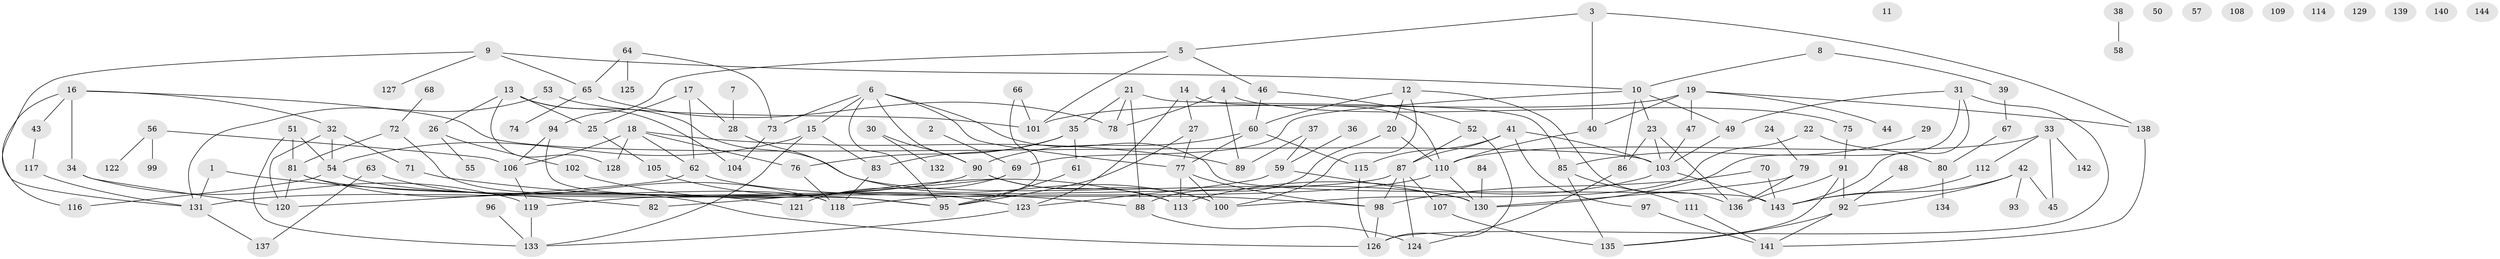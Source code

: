 // Generated by graph-tools (version 1.1) at 2025/00/03/09/25 03:00:50]
// undirected, 144 vertices, 208 edges
graph export_dot {
graph [start="1"]
  node [color=gray90,style=filled];
  1;
  2;
  3;
  4;
  5;
  6;
  7;
  8;
  9;
  10;
  11;
  12;
  13;
  14;
  15;
  16;
  17;
  18;
  19;
  20;
  21;
  22;
  23;
  24;
  25;
  26;
  27;
  28;
  29;
  30;
  31;
  32;
  33;
  34;
  35;
  36;
  37;
  38;
  39;
  40;
  41;
  42;
  43;
  44;
  45;
  46;
  47;
  48;
  49;
  50;
  51;
  52;
  53;
  54;
  55;
  56;
  57;
  58;
  59;
  60;
  61;
  62;
  63;
  64;
  65;
  66;
  67;
  68;
  69;
  70;
  71;
  72;
  73;
  74;
  75;
  76;
  77;
  78;
  79;
  80;
  81;
  82;
  83;
  84;
  85;
  86;
  87;
  88;
  89;
  90;
  91;
  92;
  93;
  94;
  95;
  96;
  97;
  98;
  99;
  100;
  101;
  102;
  103;
  104;
  105;
  106;
  107;
  108;
  109;
  110;
  111;
  112;
  113;
  114;
  115;
  116;
  117;
  118;
  119;
  120;
  121;
  122;
  123;
  124;
  125;
  126;
  127;
  128;
  129;
  130;
  131;
  132;
  133;
  134;
  135;
  136;
  137;
  138;
  139;
  140;
  141;
  142;
  143;
  144;
  1 -- 82;
  1 -- 131;
  2 -- 69;
  3 -- 5;
  3 -- 40;
  3 -- 138;
  4 -- 75;
  4 -- 78;
  4 -- 89;
  5 -- 46;
  5 -- 94;
  5 -- 101;
  6 -- 15;
  6 -- 73;
  6 -- 77;
  6 -- 90;
  6 -- 95;
  6 -- 143;
  7 -- 28;
  8 -- 10;
  8 -- 39;
  9 -- 10;
  9 -- 65;
  9 -- 127;
  9 -- 131;
  10 -- 23;
  10 -- 49;
  10 -- 69;
  10 -- 86;
  12 -- 20;
  12 -- 60;
  12 -- 100;
  12 -- 136;
  13 -- 25;
  13 -- 26;
  13 -- 104;
  13 -- 128;
  13 -- 130;
  14 -- 27;
  14 -- 110;
  14 -- 123;
  15 -- 54;
  15 -- 83;
  15 -- 133;
  16 -- 32;
  16 -- 34;
  16 -- 43;
  16 -- 103;
  16 -- 116;
  17 -- 25;
  17 -- 28;
  17 -- 62;
  18 -- 62;
  18 -- 76;
  18 -- 89;
  18 -- 106;
  18 -- 128;
  19 -- 40;
  19 -- 44;
  19 -- 47;
  19 -- 101;
  19 -- 138;
  20 -- 88;
  20 -- 110;
  21 -- 35;
  21 -- 78;
  21 -- 85;
  21 -- 88;
  22 -- 80;
  22 -- 100;
  23 -- 86;
  23 -- 103;
  23 -- 136;
  24 -- 79;
  25 -- 105;
  26 -- 55;
  26 -- 102;
  27 -- 77;
  27 -- 95;
  28 -- 100;
  29 -- 85;
  30 -- 90;
  30 -- 132;
  31 -- 49;
  31 -- 126;
  31 -- 130;
  31 -- 143;
  32 -- 54;
  32 -- 71;
  32 -- 120;
  33 -- 45;
  33 -- 110;
  33 -- 112;
  33 -- 142;
  34 -- 119;
  34 -- 120;
  35 -- 61;
  35 -- 76;
  35 -- 83;
  36 -- 59;
  37 -- 59;
  37 -- 89;
  38 -- 58;
  39 -- 67;
  40 -- 110;
  41 -- 87;
  41 -- 97;
  41 -- 103;
  41 -- 115;
  42 -- 45;
  42 -- 92;
  42 -- 93;
  42 -- 143;
  43 -- 117;
  46 -- 52;
  46 -- 60;
  47 -- 103;
  48 -- 92;
  49 -- 103;
  51 -- 54;
  51 -- 81;
  51 -- 133;
  52 -- 87;
  52 -- 126;
  53 -- 101;
  53 -- 131;
  54 -- 95;
  54 -- 116;
  56 -- 99;
  56 -- 106;
  56 -- 122;
  59 -- 123;
  59 -- 130;
  60 -- 77;
  60 -- 90;
  60 -- 115;
  61 -- 95;
  62 -- 98;
  62 -- 120;
  63 -- 118;
  63 -- 137;
  64 -- 65;
  64 -- 73;
  64 -- 125;
  65 -- 74;
  65 -- 78;
  66 -- 95;
  66 -- 101;
  67 -- 80;
  68 -- 72;
  69 -- 82;
  69 -- 121;
  70 -- 98;
  70 -- 143;
  71 -- 88;
  72 -- 81;
  72 -- 118;
  73 -- 104;
  75 -- 91;
  76 -- 118;
  77 -- 98;
  77 -- 100;
  77 -- 113;
  79 -- 130;
  79 -- 136;
  80 -- 134;
  81 -- 120;
  81 -- 121;
  81 -- 126;
  83 -- 118;
  84 -- 130;
  85 -- 111;
  85 -- 135;
  86 -- 124;
  87 -- 98;
  87 -- 107;
  87 -- 119;
  87 -- 124;
  88 -- 124;
  90 -- 100;
  90 -- 113;
  90 -- 131;
  91 -- 92;
  91 -- 135;
  91 -- 136;
  92 -- 135;
  92 -- 141;
  94 -- 95;
  94 -- 106;
  96 -- 133;
  97 -- 141;
  98 -- 126;
  102 -- 113;
  103 -- 113;
  103 -- 143;
  105 -- 123;
  106 -- 119;
  107 -- 135;
  110 -- 118;
  110 -- 130;
  111 -- 141;
  112 -- 143;
  115 -- 126;
  117 -- 131;
  119 -- 133;
  123 -- 133;
  131 -- 137;
  138 -- 141;
}
